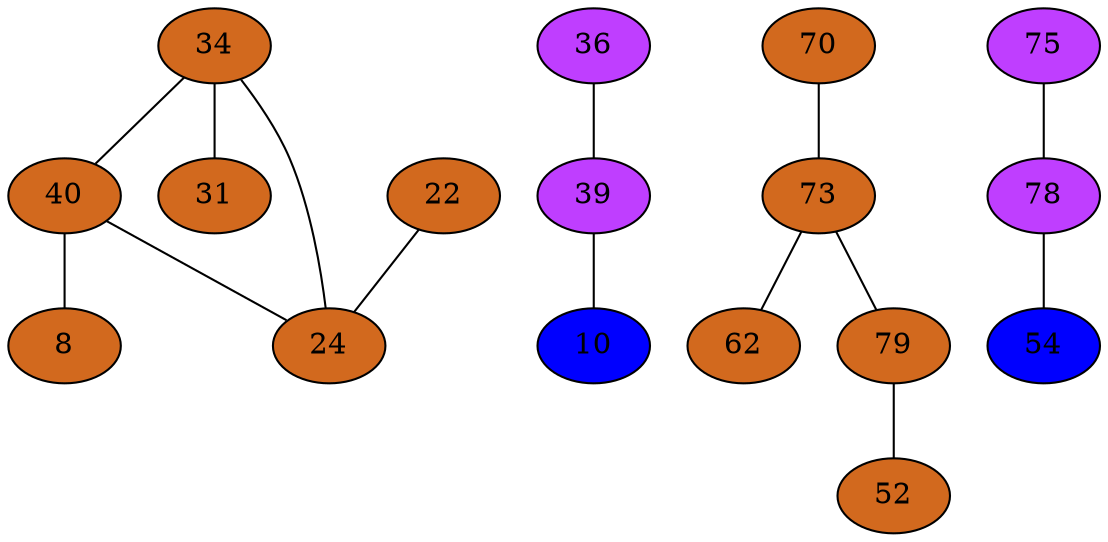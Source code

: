 strict graph {
34[label="34" style=filled fillcolor="chocolate"];
34 -- 40
34 -- 24
34 -- 31
36[label="36" style=filled fillcolor="darkorchid1"];
36 -- 39
70[label="70" style=filled fillcolor="chocolate"];
70 -- 73
39[label="39" style=filled fillcolor="darkorchid1"];
39 -- 36
39 -- 10
40[label="40" style=filled fillcolor="chocolate"];
40 -- 34
40 -- 8
40 -- 24
8[label="8" style=filled fillcolor="chocolate"];
8 -- 40
73[label="73" style=filled fillcolor="chocolate"];
73 -- 70
73 -- 62
73 -- 79
10[label="10" style=filled fillcolor="blue1"];
10 -- 39
75[label="75" style=filled fillcolor="darkorchid1"];
75 -- 78
78[label="78" style=filled fillcolor="darkorchid1"];
78 -- 54
78 -- 75
79[label="79" style=filled fillcolor="chocolate"];
79 -- 52
79 -- 73
52[label="52" style=filled fillcolor="chocolate"];
52 -- 79
22[label="22" style=filled fillcolor="chocolate"];
22 -- 24
54[label="54" style=filled fillcolor="blue1"];
54 -- 78
24[label="24" style=filled fillcolor="chocolate"];
24 -- 34
24 -- 22
24 -- 40
62[label="62" style=filled fillcolor="chocolate"];
62 -- 73
31[label="31" style=filled fillcolor="chocolate"];
31 -- 34
}